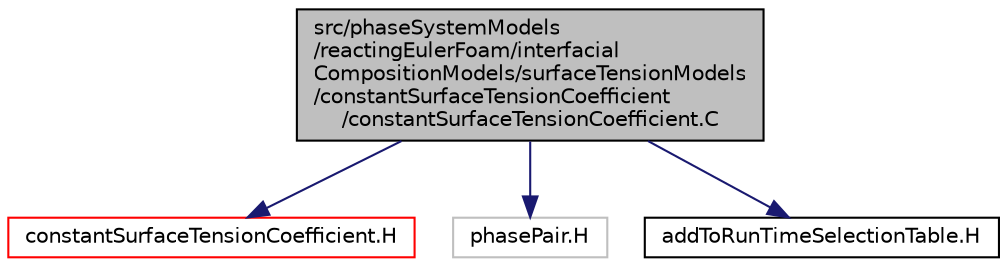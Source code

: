 digraph "src/phaseSystemModels/reactingEulerFoam/interfacialCompositionModels/surfaceTensionModels/constantSurfaceTensionCoefficient/constantSurfaceTensionCoefficient.C"
{
  bgcolor="transparent";
  edge [fontname="Helvetica",fontsize="10",labelfontname="Helvetica",labelfontsize="10"];
  node [fontname="Helvetica",fontsize="10",shape=record];
  Node1 [label="src/phaseSystemModels\l/reactingEulerFoam/interfacial\lCompositionModels/surfaceTensionModels\l/constantSurfaceTensionCoefficient\l/constantSurfaceTensionCoefficient.C",height=0.2,width=0.4,color="black", fillcolor="grey75", style="filled" fontcolor="black"];
  Node1 -> Node2 [color="midnightblue",fontsize="10",style="solid",fontname="Helvetica"];
  Node2 [label="constantSurfaceTensionCoefficient.H",height=0.2,width=0.4,color="red",URL="$src_2phaseSystemModels_2reactingEulerFoam_2interfacialCompositionModels_2surfaceTensionModels_2c53aafc3b86aec960dde21b3c568bc907.html"];
  Node1 -> Node3 [color="midnightblue",fontsize="10",style="solid",fontname="Helvetica"];
  Node3 [label="phasePair.H",height=0.2,width=0.4,color="grey75"];
  Node1 -> Node4 [color="midnightblue",fontsize="10",style="solid",fontname="Helvetica"];
  Node4 [label="addToRunTimeSelectionTable.H",height=0.2,width=0.4,color="black",URL="$addToRunTimeSelectionTable_8H.html",tooltip="Macros for easy insertion into run-time selection tables. "];
}
